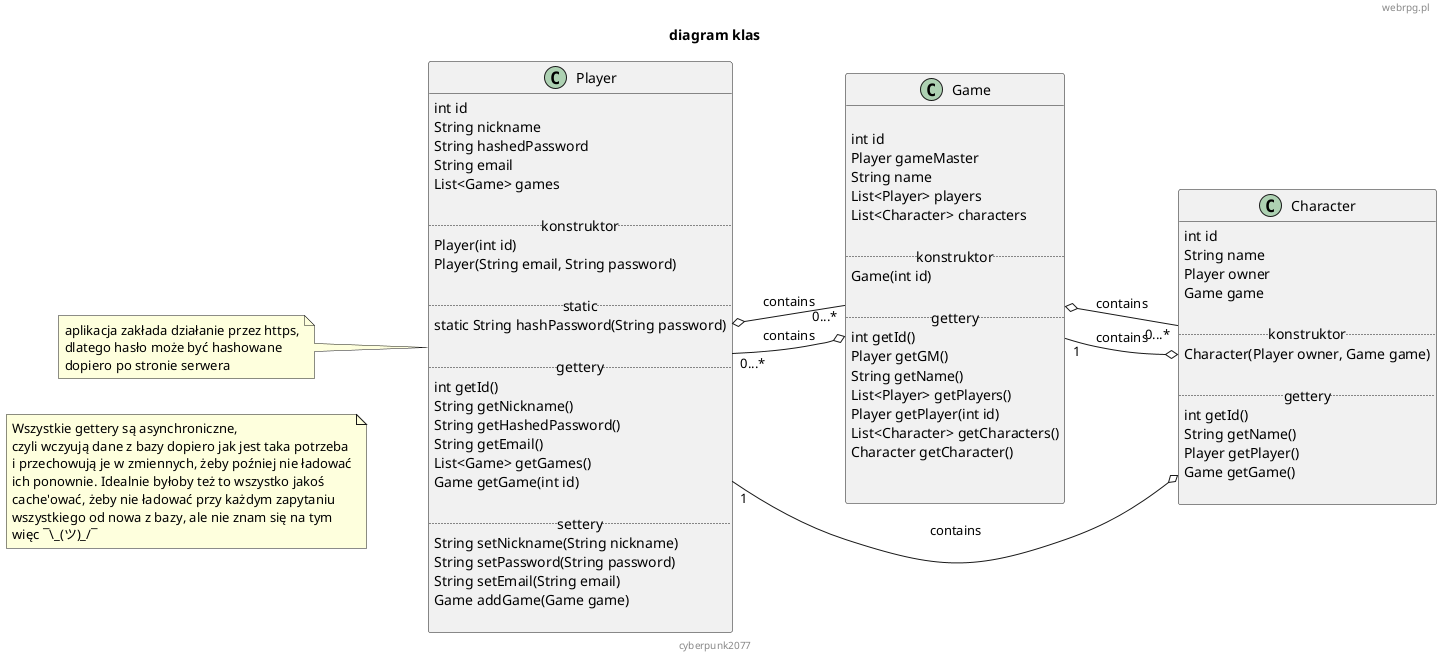 @startuml
header webrpg.pl
footer cyberpunk2077
title "diagram klas"
left to right direction


note as n1
    Wszystkie gettery są asynchroniczne,
    czyli wczyują dane z bazy dopiero jak jest taka potrzeba
    i przechowują je w zmiennych, żeby poźniej nie ładować
    ich ponownie. Idealnie byłoby też to wszystko jakoś
    cache'ować, żeby nie ładować przy każdym zapytaniu
    wszystkiego od nowa z bazy, ale nie znam się na tym
    więc ¯\_(ツ)_/¯
end note



class "Player" {
    int id
    String nickname
    String hashedPassword
    String email
    List<Game> games

    .. konstruktor ..
    Player(int id)
    Player(String email, String password)

    .. static ..
    static String hashPassword(String password)

    .. gettery ..
    int getId()
    String getNickname()
    String getHashedPassword()
    String getEmail()
    List<Game> getGames()
    Game getGame(int id)

    .. settery ..
    String setNickname(String nickname)
    String setPassword(String password)
    String setEmail(String email)
    Game addGame(Game game)

}
note left of Player
    aplikacja zakłada działanie przez https,
    dlatego hasło może być hashowane
    dopiero po stronie serwera
end note


class "Game"{
    
    int id
    Player gameMaster
    String name
    List<Player> players
    List<Character> characters

    .. konstruktor ..
    Game(int id)

    .. gettery ..
    int getId()
    Player getGM()
    String getName()
    List<Player> getPlayers()
    Player getPlayer(int id)
    List<Character> getCharacters()
    Character getCharacter()


}


class "Character"{
    int id
    String name
    Player owner
    Game game

    .. konstruktor ..
    Character(Player owner, Game game)

    .. gettery ..
    int getId()
    String getName()
    Player getPlayer()
    Game getGame()

}

Player o-- "0...*" Game: contains

Game o-- "0...*" Player: contains
Game o-- "0...*" Character: contains

Character o-- "1" Player: contains
Character o-- "1" Game: contains

@enduml